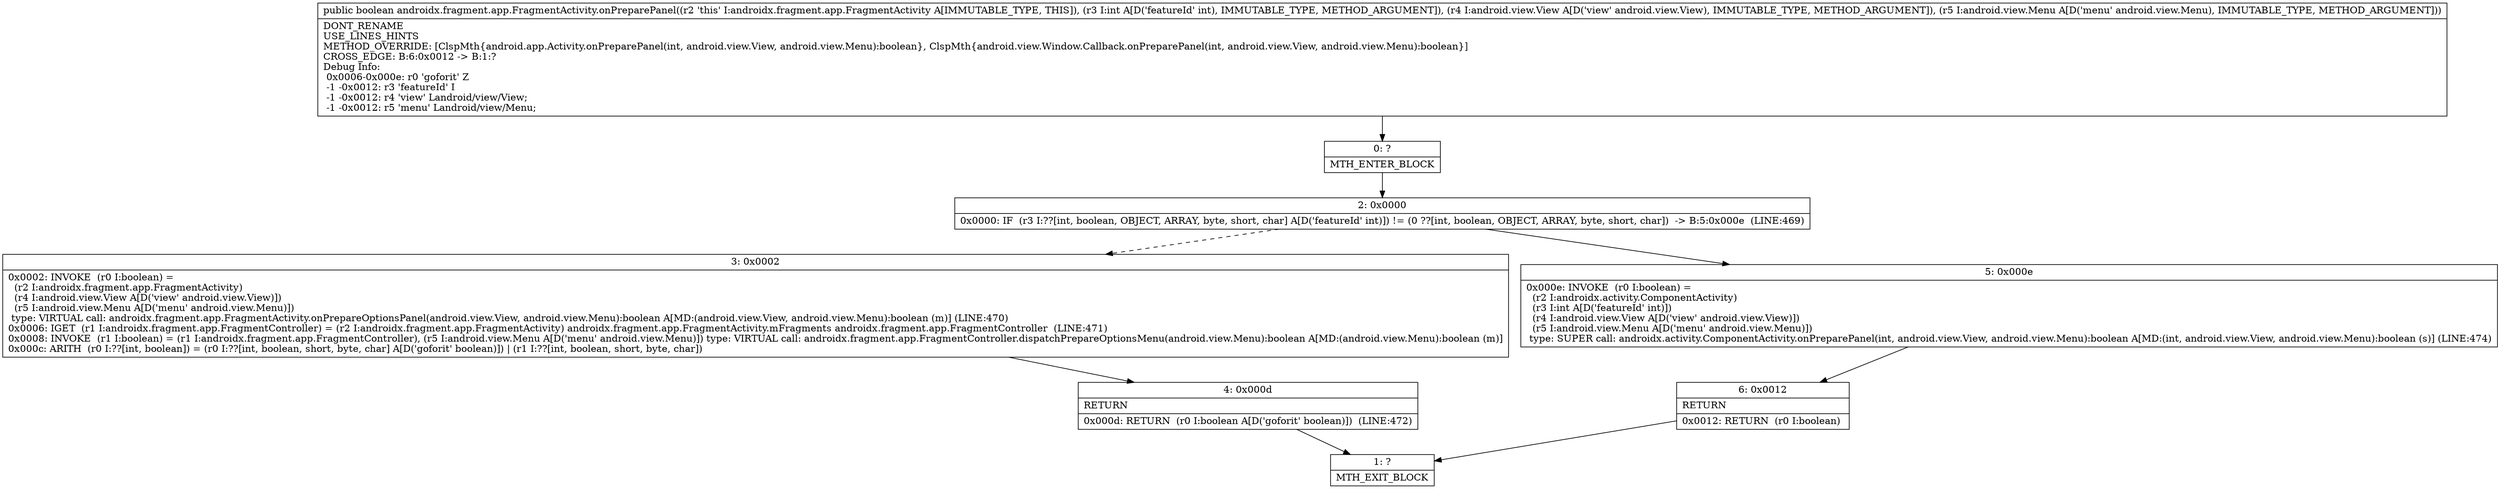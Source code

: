 digraph "CFG forandroidx.fragment.app.FragmentActivity.onPreparePanel(ILandroid\/view\/View;Landroid\/view\/Menu;)Z" {
Node_0 [shape=record,label="{0\:\ ?|MTH_ENTER_BLOCK\l}"];
Node_2 [shape=record,label="{2\:\ 0x0000|0x0000: IF  (r3 I:??[int, boolean, OBJECT, ARRAY, byte, short, char] A[D('featureId' int)]) != (0 ??[int, boolean, OBJECT, ARRAY, byte, short, char])  \-\> B:5:0x000e  (LINE:469)\l}"];
Node_3 [shape=record,label="{3\:\ 0x0002|0x0002: INVOKE  (r0 I:boolean) = \l  (r2 I:androidx.fragment.app.FragmentActivity)\l  (r4 I:android.view.View A[D('view' android.view.View)])\l  (r5 I:android.view.Menu A[D('menu' android.view.Menu)])\l type: VIRTUAL call: androidx.fragment.app.FragmentActivity.onPrepareOptionsPanel(android.view.View, android.view.Menu):boolean A[MD:(android.view.View, android.view.Menu):boolean (m)] (LINE:470)\l0x0006: IGET  (r1 I:androidx.fragment.app.FragmentController) = (r2 I:androidx.fragment.app.FragmentActivity) androidx.fragment.app.FragmentActivity.mFragments androidx.fragment.app.FragmentController  (LINE:471)\l0x0008: INVOKE  (r1 I:boolean) = (r1 I:androidx.fragment.app.FragmentController), (r5 I:android.view.Menu A[D('menu' android.view.Menu)]) type: VIRTUAL call: androidx.fragment.app.FragmentController.dispatchPrepareOptionsMenu(android.view.Menu):boolean A[MD:(android.view.Menu):boolean (m)]\l0x000c: ARITH  (r0 I:??[int, boolean]) = (r0 I:??[int, boolean, short, byte, char] A[D('goforit' boolean)]) \| (r1 I:??[int, boolean, short, byte, char]) \l}"];
Node_4 [shape=record,label="{4\:\ 0x000d|RETURN\l|0x000d: RETURN  (r0 I:boolean A[D('goforit' boolean)])  (LINE:472)\l}"];
Node_1 [shape=record,label="{1\:\ ?|MTH_EXIT_BLOCK\l}"];
Node_5 [shape=record,label="{5\:\ 0x000e|0x000e: INVOKE  (r0 I:boolean) = \l  (r2 I:androidx.activity.ComponentActivity)\l  (r3 I:int A[D('featureId' int)])\l  (r4 I:android.view.View A[D('view' android.view.View)])\l  (r5 I:android.view.Menu A[D('menu' android.view.Menu)])\l type: SUPER call: androidx.activity.ComponentActivity.onPreparePanel(int, android.view.View, android.view.Menu):boolean A[MD:(int, android.view.View, android.view.Menu):boolean (s)] (LINE:474)\l}"];
Node_6 [shape=record,label="{6\:\ 0x0012|RETURN\l|0x0012: RETURN  (r0 I:boolean) \l}"];
MethodNode[shape=record,label="{public boolean androidx.fragment.app.FragmentActivity.onPreparePanel((r2 'this' I:androidx.fragment.app.FragmentActivity A[IMMUTABLE_TYPE, THIS]), (r3 I:int A[D('featureId' int), IMMUTABLE_TYPE, METHOD_ARGUMENT]), (r4 I:android.view.View A[D('view' android.view.View), IMMUTABLE_TYPE, METHOD_ARGUMENT]), (r5 I:android.view.Menu A[D('menu' android.view.Menu), IMMUTABLE_TYPE, METHOD_ARGUMENT]))  | DONT_RENAME\lUSE_LINES_HINTS\lMETHOD_OVERRIDE: [ClspMth\{android.app.Activity.onPreparePanel(int, android.view.View, android.view.Menu):boolean\}, ClspMth\{android.view.Window.Callback.onPreparePanel(int, android.view.View, android.view.Menu):boolean\}]\lCROSS_EDGE: B:6:0x0012 \-\> B:1:?\lDebug Info:\l  0x0006\-0x000e: r0 'goforit' Z\l  \-1 \-0x0012: r3 'featureId' I\l  \-1 \-0x0012: r4 'view' Landroid\/view\/View;\l  \-1 \-0x0012: r5 'menu' Landroid\/view\/Menu;\l}"];
MethodNode -> Node_0;Node_0 -> Node_2;
Node_2 -> Node_3[style=dashed];
Node_2 -> Node_5;
Node_3 -> Node_4;
Node_4 -> Node_1;
Node_5 -> Node_6;
Node_6 -> Node_1;
}

